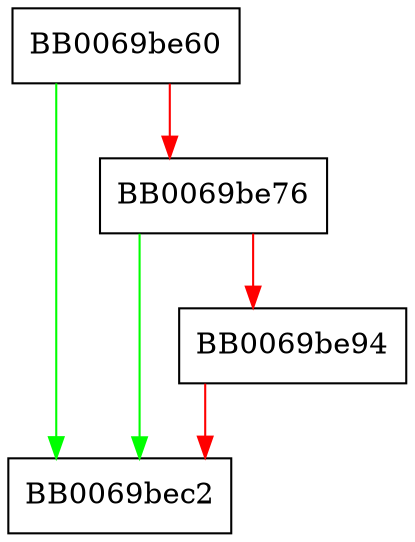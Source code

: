 digraph aes256siv_newctx {
  node [shape="box"];
  graph [splines=ortho];
  BB0069be60 -> BB0069bec2 [color="green"];
  BB0069be60 -> BB0069be76 [color="red"];
  BB0069be76 -> BB0069bec2 [color="green"];
  BB0069be76 -> BB0069be94 [color="red"];
  BB0069be94 -> BB0069bec2 [color="red"];
}
